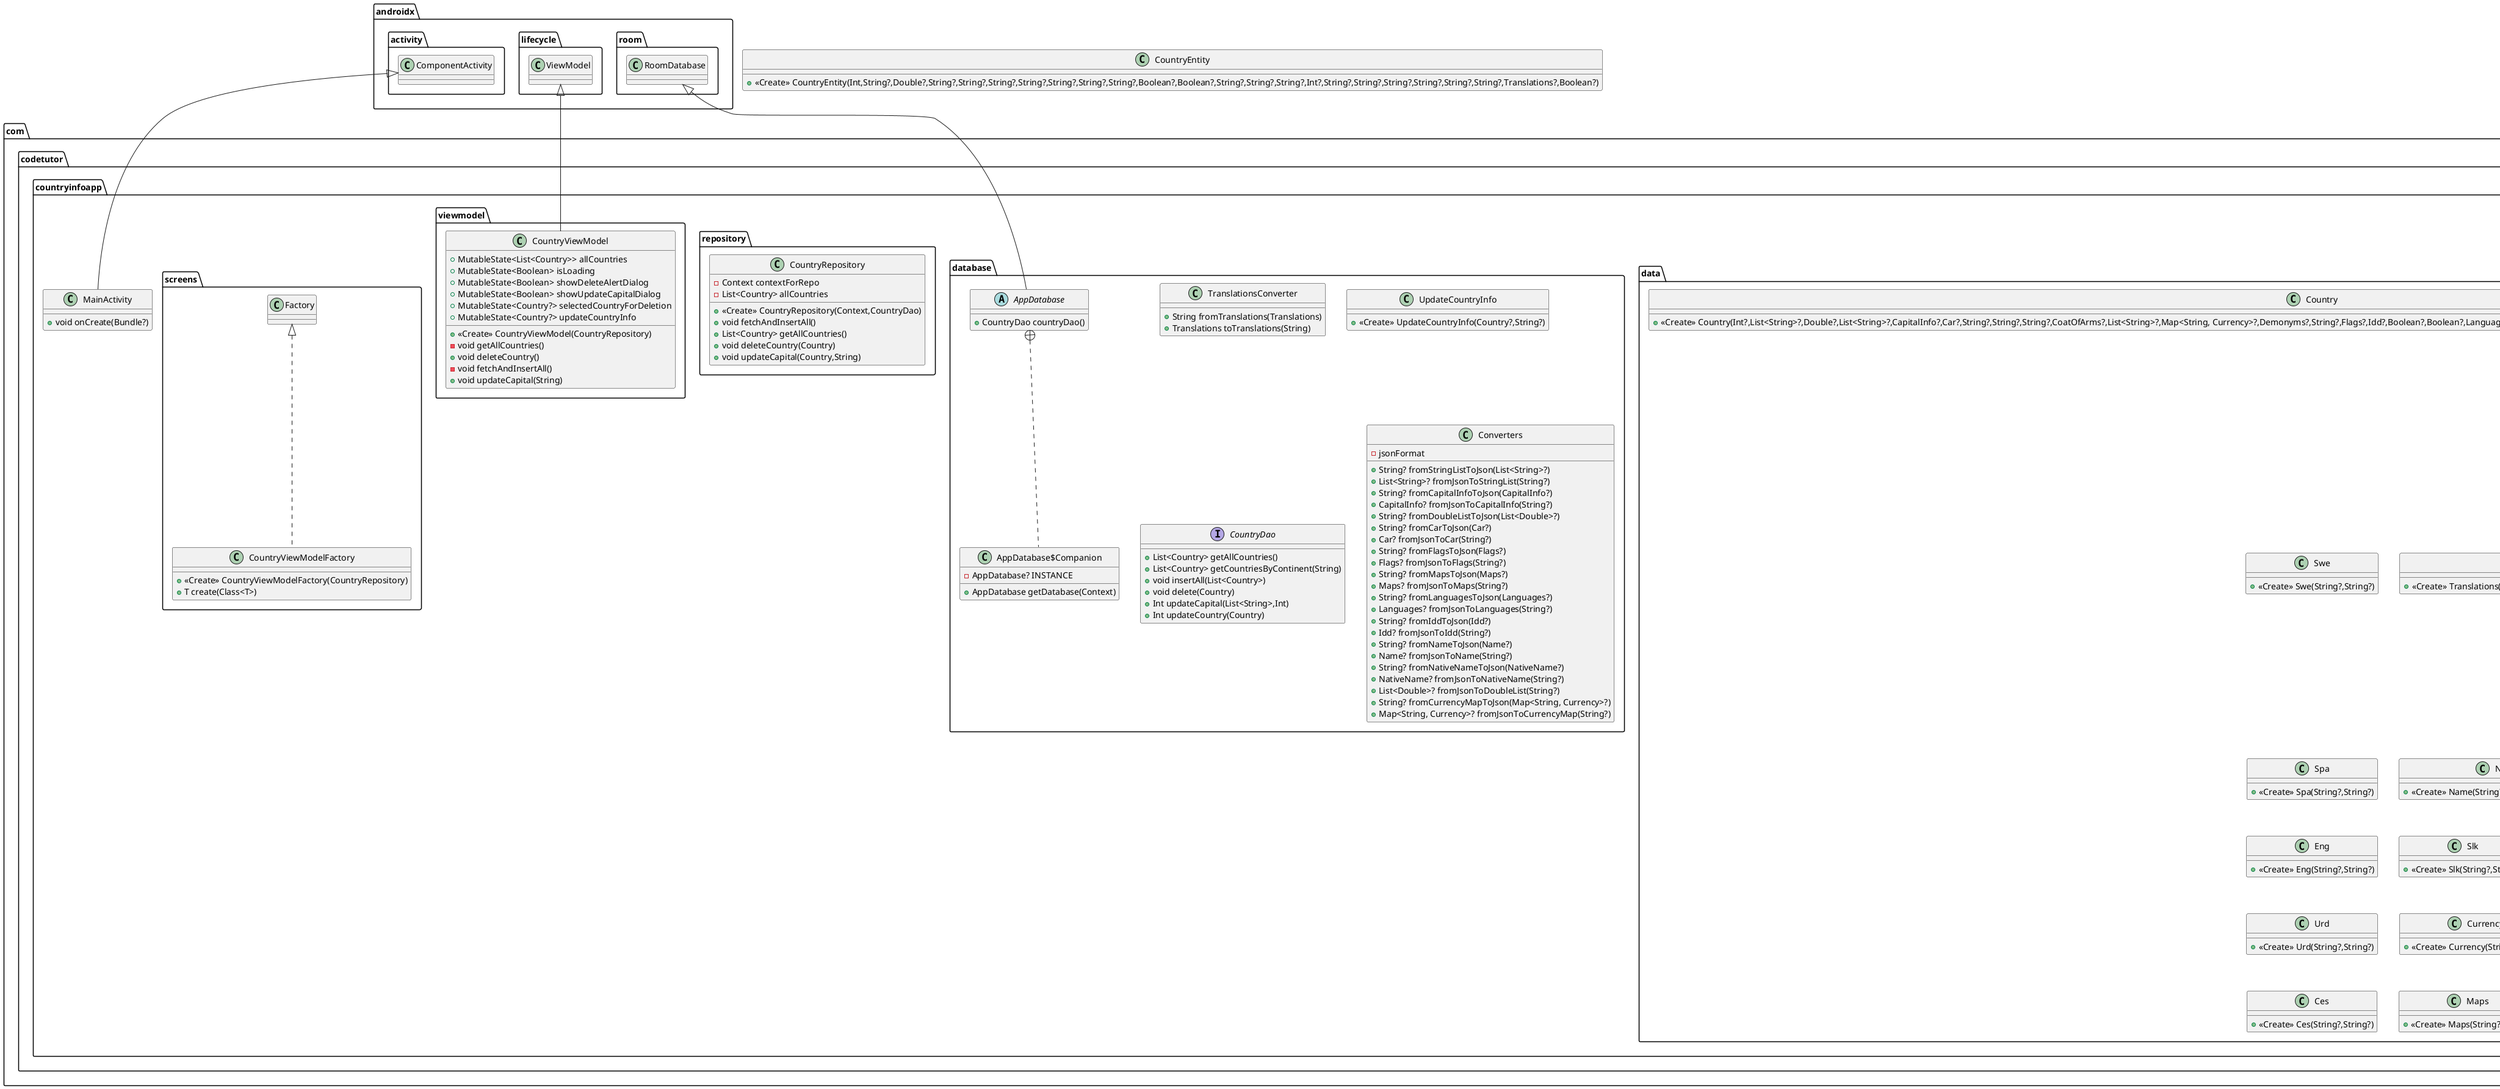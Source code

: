 @startuml
class com.codetutor.countryinfoapp.data.Country {
+ <<Create>> Country(Int?,List<String>?,Double?,List<String>?,CapitalInfo?,Car?,String?,String?,String?,CoatOfArms?,List<String>?,Map<String, Currency>?,Demonyms?,String?,Flags?,Idd?,Boolean?,Boolean?,Languages?,List<Double>?,Maps?,Name?,Int?,String?,String?,String?,String?,List<String>?,List<String>?,Translations?,Boolean?)
}

class com.codetutor.countryinfoapp.database.TranslationsConverter {
+ String fromTranslations(Translations)
+ Translations toTranslations(String)
}

class com.codetutor.countryinfoapp.data.Ita {
+ <<Create>> Ita(String?,String?)
}

class com.codetutor.countryinfoapp.database.UpdateCountryInfo {
+ <<Create>> UpdateCountryInfo(Country?,String?)
}

interface com.codetutor.countryinfoapp.database.CountryDao {
+ List<Country> getAllCountries()
+ List<Country> getCountriesByContinent(String)
+ void insertAll(List<Country>)
+ void delete(Country)
+ Int updateCapital(List<String>,Int)
+ Int updateCountry(Country)
}

class com.codetutor.countryinfoapp.data.Per {
+ <<Create>> Per(String?,String?)
}

class com.codetutor.countryinfoapp.repository.CountryRepository {
- Context contextForRepo
- List<Country> allCountries
+ <<Create>> CountryRepository(Context,CountryDao)
+ void fetchAndInsertAll()
+ List<Country> getAllCountries()
+ void deleteCountry(Country)
+ void updateCapital(Country,String)
}


class com.codetutor.countryinfoapp.data.Idd {
+ <<Create>> Idd(String?,List<String>?)
}

class com.codetutor.countryinfoapp.data.Hrv {
+ <<Create>> Hrv(String?,String?)
}

class com.codetutor.countryinfoapp.MainActivity {
+ void onCreate(Bundle?)
}

class com.codetutor.countryinfoapp.data.NativeName {
+ <<Create>> NativeName(Nor?)
}

class com.codetutor.countryinfoapp.data.Est {
+ <<Create>> Est(String?,String?)
}

class com.codetutor.countryinfoapp.data.Swe {
+ <<Create>> Swe(String?,String?)
}

class com.codetutor.countryinfoapp.data.Translations {
+ <<Create>> Translations(Ara?,Bre?,Ces?,Cym?,Deu?,Est?,Fin?,Fra?,Hrv?,Hun?,Ita?,Jpn?,Kor?,Nld?,Per?,Pol?,Por?,Rus?,Slk?,Spa?,Srp?,Swe?,Tur?,Urd?,Zho?)
}

class com.codetutor.countryinfoapp.data.Jpn {
+ <<Create>> Jpn(String?,String?)
}

class com.codetutor.countryinfoapp.data.Nor {
+ <<Create>> Nor(String?,String?)
}

class com.codetutor.countryinfoapp.database.Converters {
-  jsonFormat
+ String? fromStringListToJson(List<String>?)
+ List<String>? fromJsonToStringList(String?)
+ String? fromCapitalInfoToJson(CapitalInfo?)
+ CapitalInfo? fromJsonToCapitalInfo(String?)
+ String? fromDoubleListToJson(List<Double>?)
+ String? fromCarToJson(Car?)
+ Car? fromJsonToCar(String?)
+ String? fromFlagsToJson(Flags?)
+ Flags? fromJsonToFlags(String?)
+ String? fromMapsToJson(Maps?)
+ Maps? fromJsonToMaps(String?)
+ String? fromLanguagesToJson(Languages?)
+ Languages? fromJsonToLanguages(String?)
+ String? fromIddToJson(Idd?)
+ Idd? fromJsonToIdd(String?)
+ String? fromNameToJson(Name?)
+ Name? fromJsonToName(String?)
+ String? fromNativeNameToJson(NativeName?)
+ NativeName? fromJsonToNativeName(String?)
+ List<Double>? fromJsonToDoubleList(String?)
+ String? fromCurrencyMapToJson(Map<String, Currency>?)
+ Map<String, Currency>? fromJsonToCurrencyMap(String?)
}


class com.codetutor.countryinfoapp.data.Deu {
+ <<Create>> Deu(String?,String?)
}

class com.codetutor.countryinfoapp.data.Languages {
+ <<Create>> Languages(String?)
}

class com.codetutor.countryinfoapp.data.CoatOfArms {
}
class com.codetutor.countryinfoapp.data.Spa {
+ <<Create>> Spa(String?,String?)
}

class com.codetutor.countryinfoapp.data.Name {
+ <<Create>> Name(String?,NativeName?,String?)
}

class com.codetutor.countryinfoapp.viewmodel.CountryViewModel {
+ MutableState<List<Country>> allCountries
+ MutableState<Boolean> isLoading
+ MutableState<Boolean> showDeleteAlertDialog
+ MutableState<Boolean> showUpdateCapitalDialog
+ MutableState<Country?> selectedCountryForDeletion
+ MutableState<Country?> updateCountryInfo
+ <<Create>> CountryViewModel(CountryRepository)
- void getAllCountries()
+ void deleteCountry()
- void fetchAndInsertAll()
+ void updateCapital(String)
}


class com.codetutor.countryinfoapp.data.CapitalInfo {
+ <<Create>> CapitalInfo(List<Double>?)
}

class com.codetutor.countryinfoapp.data.Demonyms {
+ <<Create>> Demonyms(Eng?)
}

class com.codetutor.countryinfoapp.data.Bre {
+ <<Create>> Bre(String?,String?)
}

class com.codetutor.countryinfoapp.data.Zho {
+ <<Create>> Zho(String?,String?)
}

class com.codetutor.countryinfoapp.data.Hun {
+ <<Create>> Hun(String?,String?)
}

class com.codetutor.countryinfoapp.data.Eng {
+ <<Create>> Eng(String?,String?)
}

class com.codetutor.countryinfoapp.data.Slk {
+ <<Create>> Slk(String?,String?)
}

class com.codetutor.countryinfoapp.data.Ara {
+ <<Create>> Ara(String?,String?)
}

class com.codetutor.countryinfoapp.data.Pol {
+ <<Create>> Pol(String?,String?)
}

class com.codetutor.countryinfoapp.data.Car {
+ <<Create>> Car(String?,List<String>?)
}

class com.codetutor.countryinfoapp.data.Tur {
+ <<Create>> Tur(String?,String?)
}

class com.codetutor.countryinfoapp.data.Srp {
+ <<Create>> Srp(String?,String?)
}

class com.codetutor.countryinfoapp.data.Urd {
+ <<Create>> Urd(String?,String?)
}

class com.codetutor.countryinfoapp.data.Currency {
+ <<Create>> Currency(String?,String?)
}

class com.codetutor.countryinfoapp.data.Rus {
+ <<Create>> Rus(String?,String?)
}

class com.codetutor.countryinfoapp.data.Kor {
+ <<Create>> Kor(String?,String?)
}

class com.codetutor.countryinfoapp.screens.CountryViewModelFactory {
+ <<Create>> CountryViewModelFactory(CountryRepository)
+ T create(Class<T>)
}

class com.codetutor.countryinfoapp.data.Fin {
+ <<Create>> Fin(String?,String?)
}

class com.codetutor.countryinfoapp.data.Fra {
+ <<Create>> Fra(String?,String?)
}

class com.codetutor.countryinfoapp.data.NOK {
+ <<Create>> NOK(String?,String?)
}

class com.codetutor.countryinfoapp.data.Ces {
+ <<Create>> Ces(String?,String?)
}

class com.codetutor.countryinfoapp.data.Maps {
+ <<Create>> Maps(String?,String?)
}

class com.codetutor.countryinfoapp.data.Cym {
+ <<Create>> Cym(String?,String?)
}

class com.codetutor.countryinfoapp.data.Por {
+ <<Create>> Por(String?,String?)
}

class com.codetutor.countryinfoapp.data.Nld {
+ <<Create>> Nld(String?,String?)
}

class CountryEntity {
+ <<Create>> CountryEntity(Int,String?,Double?,String?,String?,String?,String?,String?,String?,String?,Boolean?,Boolean?,String?,String?,String?,Int?,String?,String?,String?,String?,String?,String?,Translations?,Boolean?)
}

class com.codetutor.countryinfoapp.data.Flags {
+ <<Create>> Flags(String?,String?)
}

class com.codetutor.countryinfoapp.database.AppDatabase$Companion {
- AppDatabase? INSTANCE
+ AppDatabase getDatabase(Context)
}


abstract class com.codetutor.countryinfoapp.database.AppDatabase {
+ CountryDao countryDao()
}

class com.codetutor.countryinfoapp.data.CountryInfo {
+ <<Create>> CountryInfo(Int,String,String,String,String,String,String,String,String,String)
}



androidx.activity.ComponentActivity <|-- com.codetutor.countryinfoapp.MainActivity
androidx.lifecycle.ViewModel <|-- com.codetutor.countryinfoapp.viewmodel.CountryViewModel
com.codetutor.countryinfoapp.screens.Factory <|.. com.codetutor.countryinfoapp.screens.CountryViewModelFactory
com.codetutor.countryinfoapp.database.AppDatabase +.. com.codetutor.countryinfoapp.database.AppDatabase$Companion
androidx.room.RoomDatabase <|-- com.codetutor.countryinfoapp.database.AppDatabase
@enduml